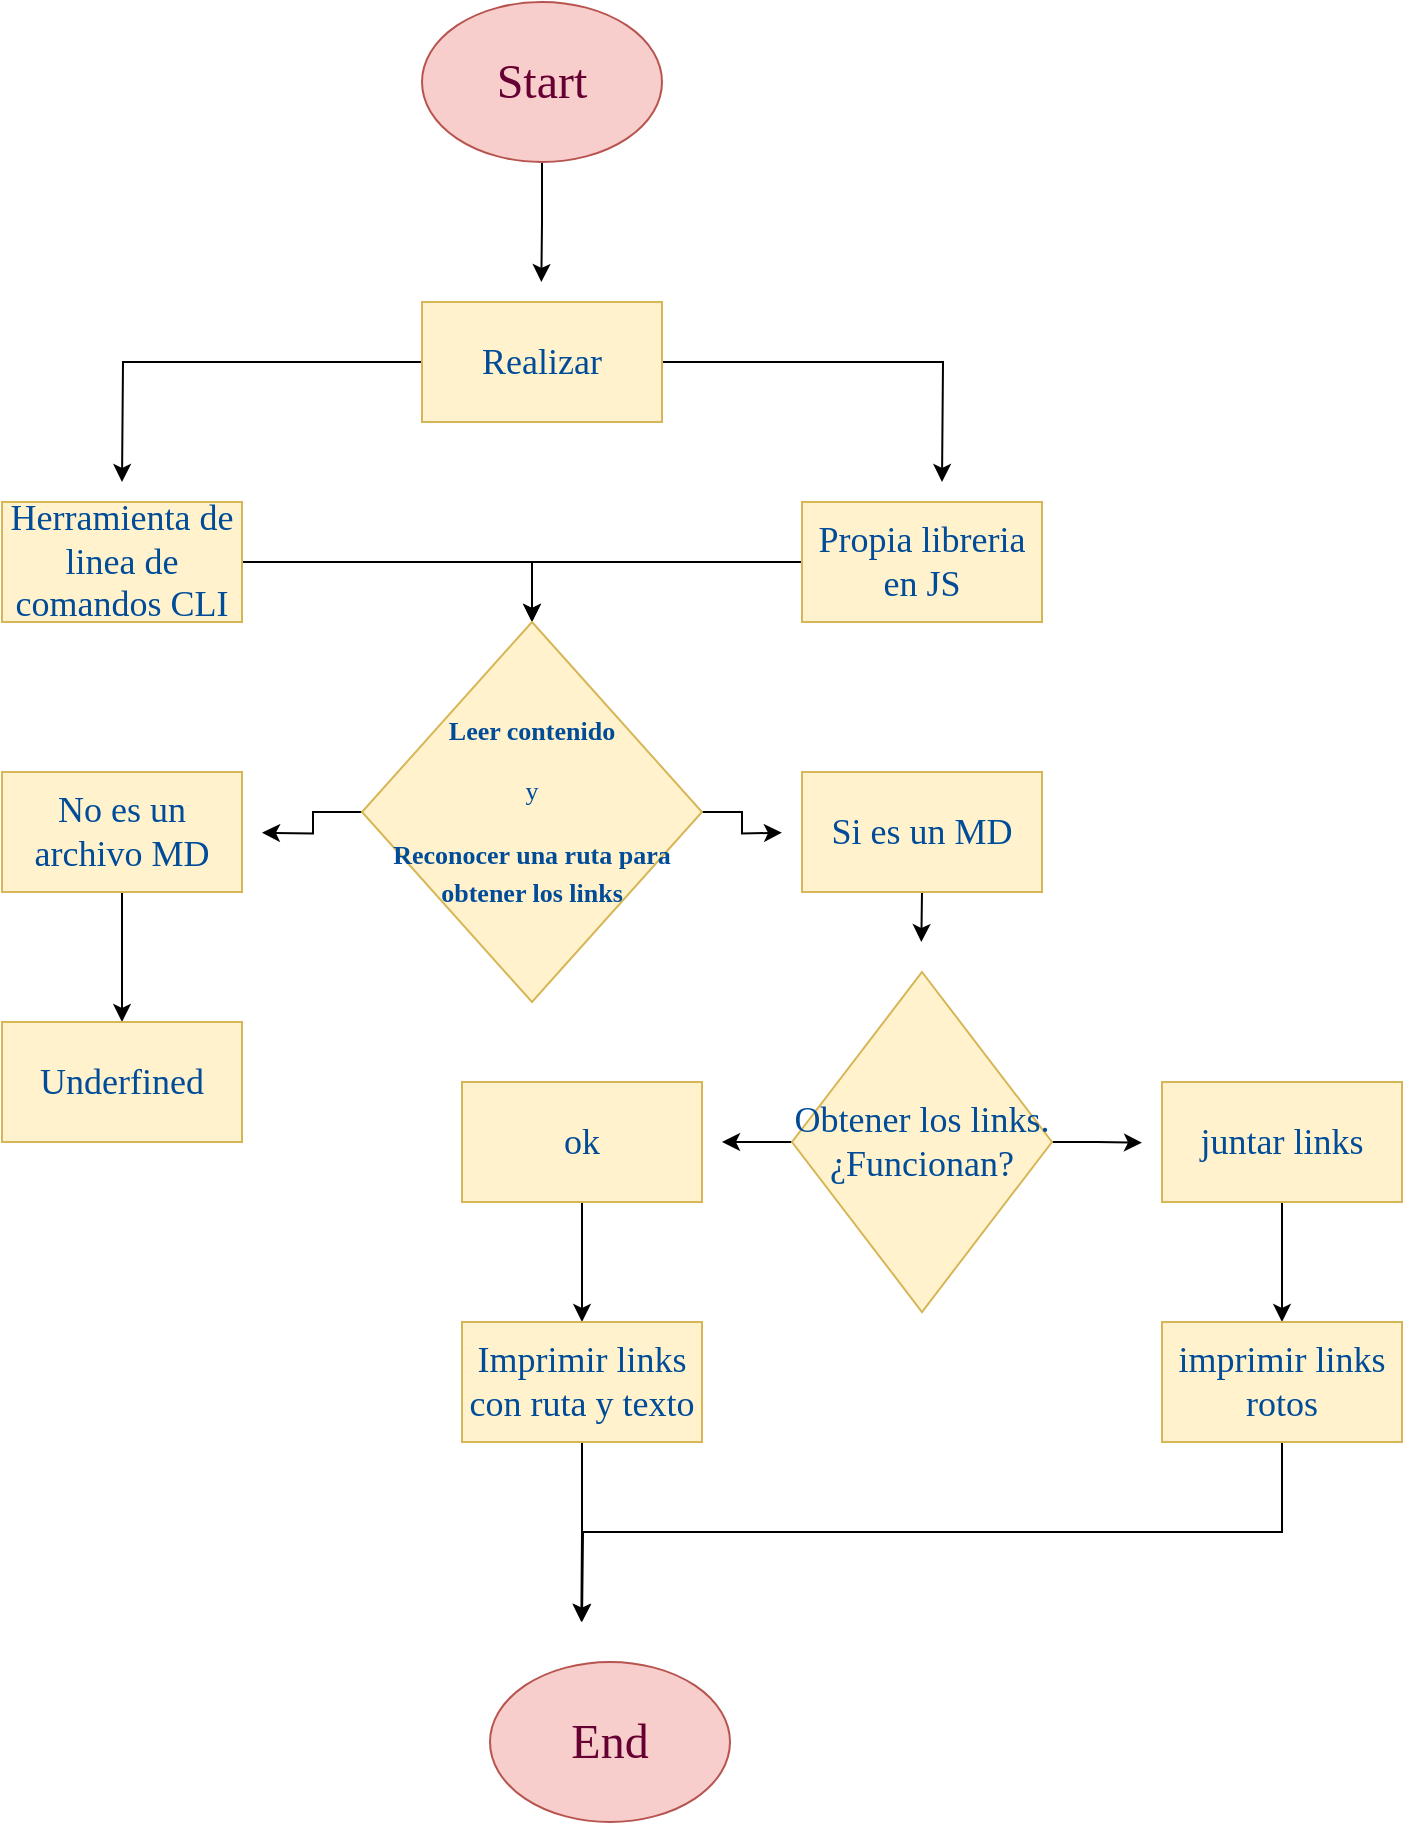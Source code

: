 <mxfile version="14.5.3" type="github">
  <diagram id="C5RBs43oDa-KdzZeNtuy" name="Page-1">
    <mxGraphModel dx="1736" dy="964" grid="1" gridSize="10" guides="1" tooltips="1" connect="1" arrows="1" fold="1" page="1" pageScale="1" pageWidth="827" pageHeight="1169" math="0" shadow="0">
      <root>
        <mxCell id="WIyWlLk6GJQsqaUBKTNV-0" />
        <mxCell id="WIyWlLk6GJQsqaUBKTNV-1" parent="WIyWlLk6GJQsqaUBKTNV-0" />
        <mxCell id="g3Pjs40DIKucnOJstVJj-17" style="edgeStyle=orthogonalEdgeStyle;rounded=0;orthogonalLoop=1;jettySize=auto;html=1;exitX=0.5;exitY=1;exitDx=0;exitDy=0;fontFamily=Tahoma;fontColor=#004C99;" parent="WIyWlLk6GJQsqaUBKTNV-1" source="g3Pjs40DIKucnOJstVJj-0" edge="1">
          <mxGeometry relative="1" as="geometry">
            <mxPoint x="379.667" y="220" as="targetPoint" />
          </mxGeometry>
        </mxCell>
        <mxCell id="g3Pjs40DIKucnOJstVJj-0" value="&lt;h1&gt;&lt;font face=&quot;Comic Sans MS&quot; style=&quot;font-weight: normal&quot; color=&quot;#660033&quot;&gt;Start&lt;/font&gt;&lt;/h1&gt;" style="ellipse;whiteSpace=wrap;html=1;fillColor=#f8cecc;strokeColor=#b85450;" parent="WIyWlLk6GJQsqaUBKTNV-1" vertex="1">
          <mxGeometry x="320" y="80" width="120" height="80" as="geometry" />
        </mxCell>
        <mxCell id="g3Pjs40DIKucnOJstVJj-1" value="&lt;h1&gt;&lt;font face=&quot;Comic Sans MS&quot; style=&quot;font-weight: normal&quot; color=&quot;#660033&quot;&gt;End&lt;/font&gt;&lt;/h1&gt;" style="ellipse;whiteSpace=wrap;html=1;fillColor=#f8cecc;strokeColor=#b85450;" parent="WIyWlLk6GJQsqaUBKTNV-1" vertex="1">
          <mxGeometry x="354" y="910" width="120" height="80" as="geometry" />
        </mxCell>
        <mxCell id="g3Pjs40DIKucnOJstVJj-18" style="edgeStyle=orthogonalEdgeStyle;rounded=0;orthogonalLoop=1;jettySize=auto;html=1;exitX=0;exitY=0.5;exitDx=0;exitDy=0;fontFamily=Tahoma;fontColor=#004C99;" parent="WIyWlLk6GJQsqaUBKTNV-1" source="g3Pjs40DIKucnOJstVJj-2" edge="1">
          <mxGeometry relative="1" as="geometry">
            <mxPoint x="170" y="320" as="targetPoint" />
          </mxGeometry>
        </mxCell>
        <mxCell id="g3Pjs40DIKucnOJstVJj-19" style="edgeStyle=orthogonalEdgeStyle;rounded=0;orthogonalLoop=1;jettySize=auto;html=1;exitX=1;exitY=0.5;exitDx=0;exitDy=0;fontFamily=Tahoma;fontColor=#004C99;" parent="WIyWlLk6GJQsqaUBKTNV-1" source="g3Pjs40DIKucnOJstVJj-2" edge="1">
          <mxGeometry relative="1" as="geometry">
            <mxPoint x="580.0" y="320" as="targetPoint" />
          </mxGeometry>
        </mxCell>
        <mxCell id="g3Pjs40DIKucnOJstVJj-2" value="&lt;h2&gt;&lt;span style=&quot;font-weight: normal&quot;&gt;&lt;font face=&quot;Tahoma&quot; color=&quot;#004c99&quot;&gt;Realizar&lt;/font&gt;&lt;/span&gt;&lt;/h2&gt;" style="rounded=0;whiteSpace=wrap;html=1;fillColor=#fff2cc;strokeColor=#d6b656;" parent="WIyWlLk6GJQsqaUBKTNV-1" vertex="1">
          <mxGeometry x="320" y="230" width="120" height="60" as="geometry" />
        </mxCell>
        <mxCell id="g3Pjs40DIKucnOJstVJj-23" style="edgeStyle=orthogonalEdgeStyle;rounded=0;orthogonalLoop=1;jettySize=auto;html=1;exitX=1;exitY=0.5;exitDx=0;exitDy=0;entryX=0.5;entryY=0;entryDx=0;entryDy=0;fontFamily=Tahoma;fontColor=#004C99;" parent="WIyWlLk6GJQsqaUBKTNV-1" source="g3Pjs40DIKucnOJstVJj-3" target="g3Pjs40DIKucnOJstVJj-5" edge="1">
          <mxGeometry relative="1" as="geometry" />
        </mxCell>
        <mxCell id="g3Pjs40DIKucnOJstVJj-3" value="&lt;h2&gt;&lt;span style=&quot;font-weight: normal&quot;&gt;&lt;font face=&quot;Tahoma&quot; color=&quot;#004c99&quot;&gt;Herramienta de linea de comandos CLI&lt;/font&gt;&lt;/span&gt;&lt;/h2&gt;" style="rounded=0;whiteSpace=wrap;html=1;fillColor=#fff2cc;strokeColor=#d6b656;" parent="WIyWlLk6GJQsqaUBKTNV-1" vertex="1">
          <mxGeometry x="110" y="330" width="120" height="60" as="geometry" />
        </mxCell>
        <mxCell id="g3Pjs40DIKucnOJstVJj-25" style="edgeStyle=orthogonalEdgeStyle;rounded=0;orthogonalLoop=1;jettySize=auto;html=1;exitX=0;exitY=0.5;exitDx=0;exitDy=0;entryX=0.5;entryY=0;entryDx=0;entryDy=0;fontFamily=Tahoma;fontColor=#004C99;" parent="WIyWlLk6GJQsqaUBKTNV-1" source="g3Pjs40DIKucnOJstVJj-4" target="g3Pjs40DIKucnOJstVJj-5" edge="1">
          <mxGeometry relative="1" as="geometry" />
        </mxCell>
        <mxCell id="g3Pjs40DIKucnOJstVJj-4" value="&lt;h2&gt;&lt;font color=&quot;#004c99&quot; face=&quot;Tahoma&quot;&gt;&lt;span style=&quot;font-weight: 400&quot;&gt;Propia libreria en JS&lt;/span&gt;&lt;/font&gt;&lt;/h2&gt;" style="rounded=0;whiteSpace=wrap;html=1;fillColor=#fff2cc;strokeColor=#d6b656;" parent="WIyWlLk6GJQsqaUBKTNV-1" vertex="1">
          <mxGeometry x="510" y="330" width="120" height="60" as="geometry" />
        </mxCell>
        <mxCell id="g3Pjs40DIKucnOJstVJj-26" style="edgeStyle=orthogonalEdgeStyle;rounded=0;orthogonalLoop=1;jettySize=auto;html=1;exitX=0;exitY=0.5;exitDx=0;exitDy=0;fontFamily=Tahoma;fontColor=#004C99;" parent="WIyWlLk6GJQsqaUBKTNV-1" source="g3Pjs40DIKucnOJstVJj-5" edge="1">
          <mxGeometry relative="1" as="geometry">
            <mxPoint x="240" y="495.333" as="targetPoint" />
          </mxGeometry>
        </mxCell>
        <mxCell id="g3Pjs40DIKucnOJstVJj-27" style="edgeStyle=orthogonalEdgeStyle;rounded=0;orthogonalLoop=1;jettySize=auto;html=1;exitX=1;exitY=0.5;exitDx=0;exitDy=0;fontFamily=Tahoma;fontColor=#004C99;" parent="WIyWlLk6GJQsqaUBKTNV-1" source="g3Pjs40DIKucnOJstVJj-5" edge="1">
          <mxGeometry relative="1" as="geometry">
            <mxPoint x="500.0" y="495.333" as="targetPoint" />
          </mxGeometry>
        </mxCell>
        <mxCell id="g3Pjs40DIKucnOJstVJj-5" value="&lt;h3&gt;&lt;span style=&quot;font-size: 13px&quot;&gt;Leer contenido&lt;/span&gt;&lt;/h3&gt;&lt;div&gt;&lt;span style=&quot;font-size: 13px&quot;&gt;y&lt;/span&gt;&lt;/div&gt;&lt;h3&gt;&lt;span style=&quot;line-height: 130%&quot;&gt;&lt;font style=&quot;font-size: 13px&quot;&gt;Reconocer una ruta para obtener los links&lt;/font&gt;&lt;/span&gt;&lt;/h3&gt;" style="rhombus;whiteSpace=wrap;html=1;fillColor=#fff2cc;strokeColor=#d6b656;fontFamily=Tahoma;fontColor=#004C99;textDirection=ltr;align=center;" parent="WIyWlLk6GJQsqaUBKTNV-1" vertex="1">
          <mxGeometry x="290" y="390" width="170" height="190" as="geometry" />
        </mxCell>
        <mxCell id="g3Pjs40DIKucnOJstVJj-28" style="edgeStyle=orthogonalEdgeStyle;rounded=0;orthogonalLoop=1;jettySize=auto;html=1;exitX=0.5;exitY=1;exitDx=0;exitDy=0;entryX=0.5;entryY=0;entryDx=0;entryDy=0;fontFamily=Tahoma;fontColor=#004C99;" parent="WIyWlLk6GJQsqaUBKTNV-1" source="g3Pjs40DIKucnOJstVJj-6" target="g3Pjs40DIKucnOJstVJj-7" edge="1">
          <mxGeometry relative="1" as="geometry" />
        </mxCell>
        <mxCell id="g3Pjs40DIKucnOJstVJj-6" value="&lt;h2&gt;&lt;span style=&quot;font-weight: normal&quot;&gt;&lt;font face=&quot;Tahoma&quot; color=&quot;#004c99&quot;&gt;No es un archivo MD&lt;/font&gt;&lt;/span&gt;&lt;/h2&gt;" style="rounded=0;whiteSpace=wrap;html=1;fillColor=#fff2cc;strokeColor=#d6b656;" parent="WIyWlLk6GJQsqaUBKTNV-1" vertex="1">
          <mxGeometry x="110" y="465" width="120" height="60" as="geometry" />
        </mxCell>
        <mxCell id="g3Pjs40DIKucnOJstVJj-7" value="&lt;h2&gt;&lt;font color=&quot;#004c99&quot; face=&quot;Tahoma&quot;&gt;&lt;span style=&quot;font-weight: 400&quot;&gt;Underfined&lt;/span&gt;&lt;/font&gt;&lt;/h2&gt;" style="rounded=0;whiteSpace=wrap;html=1;fillColor=#fff2cc;strokeColor=#d6b656;" parent="WIyWlLk6GJQsqaUBKTNV-1" vertex="1">
          <mxGeometry x="110" y="590" width="120" height="60" as="geometry" />
        </mxCell>
        <mxCell id="g3Pjs40DIKucnOJstVJj-29" style="edgeStyle=orthogonalEdgeStyle;rounded=0;orthogonalLoop=1;jettySize=auto;html=1;exitX=0.5;exitY=1;exitDx=0;exitDy=0;fontFamily=Tahoma;fontColor=#004C99;" parent="WIyWlLk6GJQsqaUBKTNV-1" source="g3Pjs40DIKucnOJstVJj-8" edge="1">
          <mxGeometry relative="1" as="geometry">
            <mxPoint x="569.667" y="550" as="targetPoint" />
          </mxGeometry>
        </mxCell>
        <mxCell id="g3Pjs40DIKucnOJstVJj-8" value="&lt;h2&gt;&lt;span style=&quot;font-weight: normal&quot;&gt;&lt;font face=&quot;Tahoma&quot; color=&quot;#004c99&quot;&gt;Si es un MD&lt;/font&gt;&lt;/span&gt;&lt;/h2&gt;" style="rounded=0;whiteSpace=wrap;html=1;fillColor=#fff2cc;strokeColor=#d6b656;" parent="WIyWlLk6GJQsqaUBKTNV-1" vertex="1">
          <mxGeometry x="510" y="465" width="120" height="60" as="geometry" />
        </mxCell>
        <mxCell id="g3Pjs40DIKucnOJstVJj-30" style="edgeStyle=orthogonalEdgeStyle;rounded=0;orthogonalLoop=1;jettySize=auto;html=1;exitX=0;exitY=0.5;exitDx=0;exitDy=0;fontFamily=Tahoma;fontColor=#004C99;" parent="WIyWlLk6GJQsqaUBKTNV-1" source="g3Pjs40DIKucnOJstVJj-10" edge="1">
          <mxGeometry relative="1" as="geometry">
            <mxPoint x="470.0" y="650.333" as="targetPoint" />
          </mxGeometry>
        </mxCell>
        <mxCell id="g3Pjs40DIKucnOJstVJj-31" style="edgeStyle=orthogonalEdgeStyle;rounded=0;orthogonalLoop=1;jettySize=auto;html=1;exitX=1;exitY=0.5;exitDx=0;exitDy=0;fontFamily=Tahoma;fontColor=#004C99;" parent="WIyWlLk6GJQsqaUBKTNV-1" source="g3Pjs40DIKucnOJstVJj-10" edge="1">
          <mxGeometry relative="1" as="geometry">
            <mxPoint x="680" y="650.333" as="targetPoint" />
          </mxGeometry>
        </mxCell>
        <mxCell id="g3Pjs40DIKucnOJstVJj-10" value="&lt;h2 style=&quot;color: rgb(0 , 0 , 0) ; font-family: &amp;#34;helvetica&amp;#34;&quot;&gt;&lt;font color=&quot;#004c99&quot; face=&quot;Tahoma&quot;&gt;&lt;span style=&quot;font-weight: 400&quot;&gt;Obtener los links. ¿Funcionan?&lt;/span&gt;&lt;/font&gt;&lt;/h2&gt;" style="rhombus;whiteSpace=wrap;html=1;fillColor=#fff2cc;strokeColor=#d6b656;fontFamily=Tahoma;fontColor=#004C99;" parent="WIyWlLk6GJQsqaUBKTNV-1" vertex="1">
          <mxGeometry x="505" y="565" width="130" height="170" as="geometry" />
        </mxCell>
        <mxCell id="g3Pjs40DIKucnOJstVJj-34" style="edgeStyle=orthogonalEdgeStyle;rounded=0;orthogonalLoop=1;jettySize=auto;html=1;exitX=0.5;exitY=1;exitDx=0;exitDy=0;fontFamily=Tahoma;fontColor=#004C99;" parent="WIyWlLk6GJQsqaUBKTNV-1" source="g3Pjs40DIKucnOJstVJj-13" target="g3Pjs40DIKucnOJstVJj-14" edge="1">
          <mxGeometry relative="1" as="geometry" />
        </mxCell>
        <mxCell id="g3Pjs40DIKucnOJstVJj-13" value="&lt;h2&gt;&lt;font color=&quot;#004c99&quot; face=&quot;Tahoma&quot;&gt;&lt;span style=&quot;font-weight: 400&quot;&gt;ok&lt;/span&gt;&lt;/font&gt;&lt;/h2&gt;" style="rounded=0;whiteSpace=wrap;html=1;fillColor=#fff2cc;strokeColor=#d6b656;" parent="WIyWlLk6GJQsqaUBKTNV-1" vertex="1">
          <mxGeometry x="340" y="620" width="120" height="60" as="geometry" />
        </mxCell>
        <mxCell id="g3Pjs40DIKucnOJstVJj-37" style="edgeStyle=orthogonalEdgeStyle;rounded=0;orthogonalLoop=1;jettySize=auto;html=1;exitX=0.5;exitY=1;exitDx=0;exitDy=0;fontFamily=Tahoma;fontColor=#004C99;" parent="WIyWlLk6GJQsqaUBKTNV-1" source="g3Pjs40DIKucnOJstVJj-14" edge="1">
          <mxGeometry relative="1" as="geometry">
            <mxPoint x="399.667" y="890" as="targetPoint" />
          </mxGeometry>
        </mxCell>
        <mxCell id="g3Pjs40DIKucnOJstVJj-14" value="&lt;h2&gt;&lt;font color=&quot;#004c99&quot; face=&quot;Tahoma&quot;&gt;&lt;span style=&quot;font-weight: 400&quot;&gt;Imprimir links con ruta y texto&lt;/span&gt;&lt;/font&gt;&lt;/h2&gt;" style="rounded=0;whiteSpace=wrap;html=1;fillColor=#fff2cc;strokeColor=#d6b656;" parent="WIyWlLk6GJQsqaUBKTNV-1" vertex="1">
          <mxGeometry x="340" y="740" width="120" height="60" as="geometry" />
        </mxCell>
        <mxCell id="g3Pjs40DIKucnOJstVJj-35" value="" style="edgeStyle=orthogonalEdgeStyle;rounded=0;orthogonalLoop=1;jettySize=auto;html=1;fontFamily=Tahoma;fontColor=#004C99;" parent="WIyWlLk6GJQsqaUBKTNV-1" source="g3Pjs40DIKucnOJstVJj-15" target="g3Pjs40DIKucnOJstVJj-16" edge="1">
          <mxGeometry relative="1" as="geometry" />
        </mxCell>
        <mxCell id="g3Pjs40DIKucnOJstVJj-15" value="&lt;h2&gt;&lt;font color=&quot;#004c99&quot; face=&quot;Tahoma&quot;&gt;&lt;span style=&quot;font-weight: 400&quot;&gt;juntar links&lt;/span&gt;&lt;/font&gt;&lt;/h2&gt;" style="rounded=0;whiteSpace=wrap;html=1;fillColor=#fff2cc;strokeColor=#d6b656;" parent="WIyWlLk6GJQsqaUBKTNV-1" vertex="1">
          <mxGeometry x="690" y="620" width="120" height="60" as="geometry" />
        </mxCell>
        <mxCell id="g3Pjs40DIKucnOJstVJj-36" style="edgeStyle=orthogonalEdgeStyle;rounded=0;orthogonalLoop=1;jettySize=auto;html=1;exitX=0.5;exitY=1;exitDx=0;exitDy=0;fontFamily=Tahoma;fontColor=#004C99;" parent="WIyWlLk6GJQsqaUBKTNV-1" source="g3Pjs40DIKucnOJstVJj-16" edge="1">
          <mxGeometry relative="1" as="geometry">
            <mxPoint x="400.0" y="890" as="targetPoint" />
          </mxGeometry>
        </mxCell>
        <mxCell id="g3Pjs40DIKucnOJstVJj-16" value="&lt;h2&gt;&lt;font color=&quot;#004c99&quot; face=&quot;Tahoma&quot;&gt;&lt;span style=&quot;font-weight: 400&quot;&gt;imprimir links rotos&lt;/span&gt;&lt;/font&gt;&lt;/h2&gt;" style="rounded=0;whiteSpace=wrap;html=1;fillColor=#fff2cc;strokeColor=#d6b656;" parent="WIyWlLk6GJQsqaUBKTNV-1" vertex="1">
          <mxGeometry x="690" y="740" width="120" height="60" as="geometry" />
        </mxCell>
      </root>
    </mxGraphModel>
  </diagram>
</mxfile>
